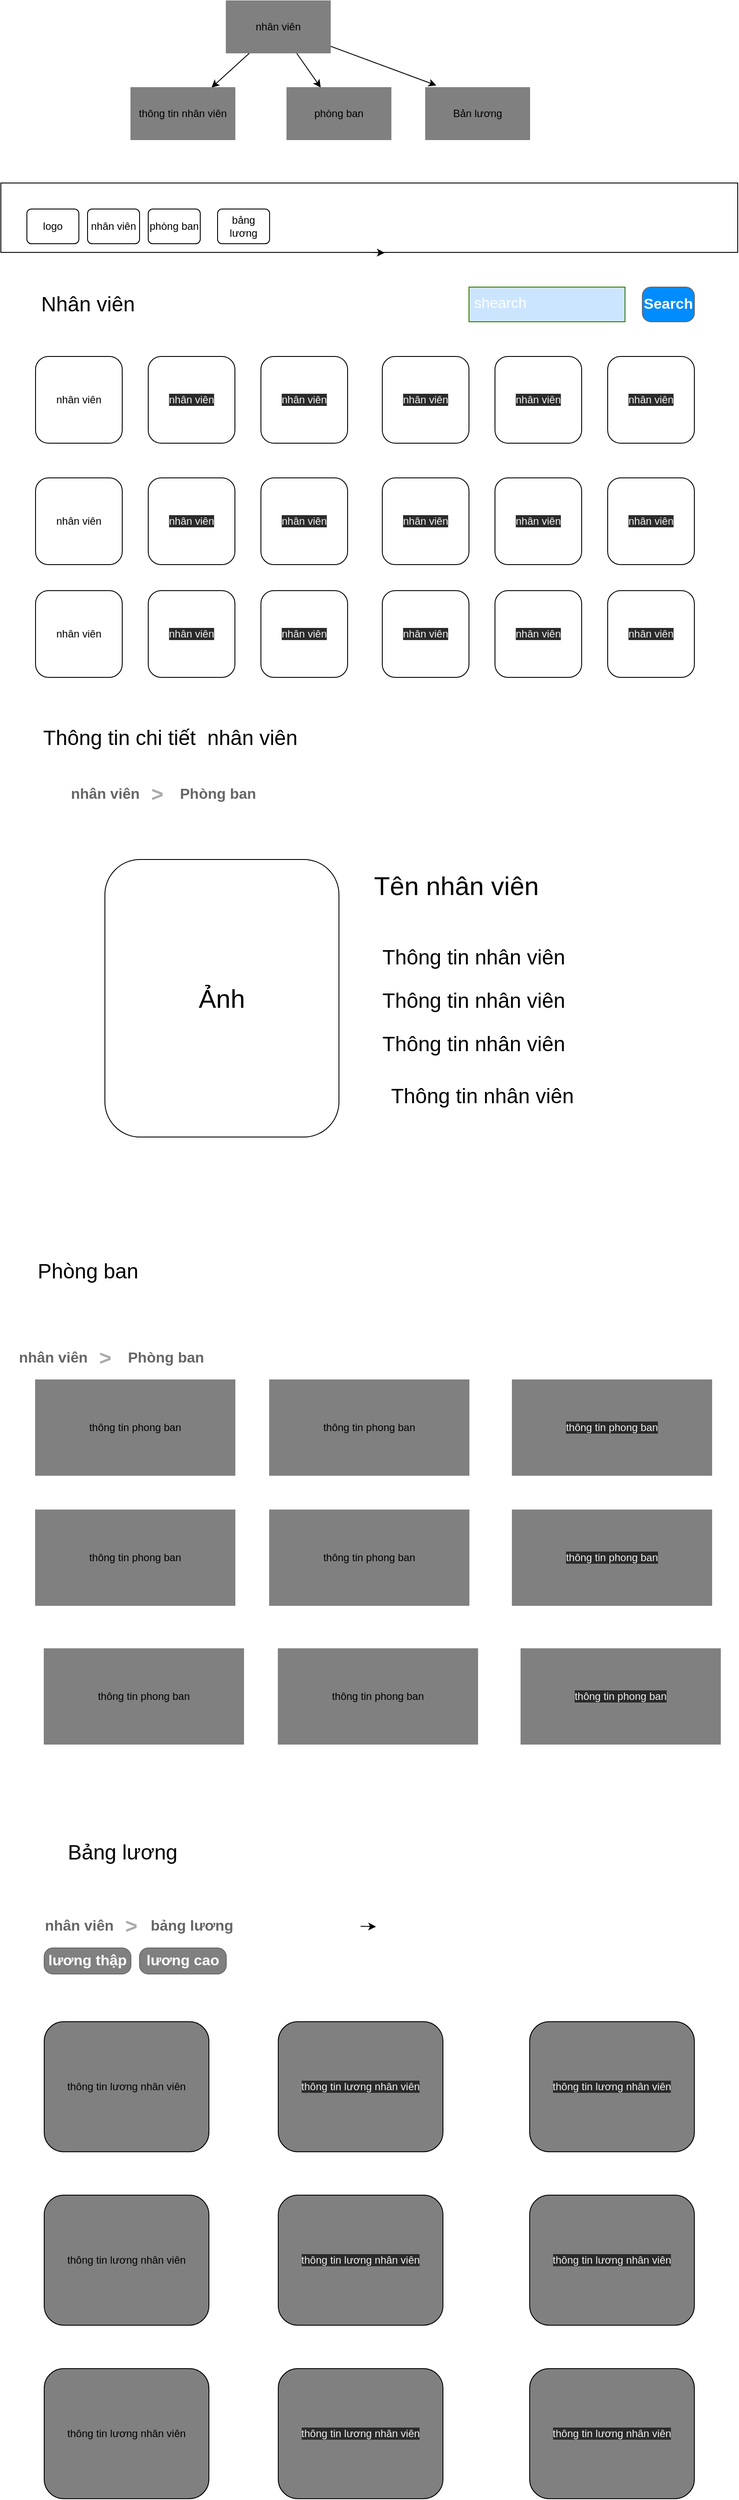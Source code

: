 <mxfile>
    <diagram id="vbnqMOYI60lEwri8iCkI" name="Page-1">
        <mxGraphModel dx="882" dy="658" grid="1" gridSize="10" guides="1" tooltips="1" connect="1" arrows="1" fold="1" page="1" pageScale="1" pageWidth="850" pageHeight="1100" math="0" shadow="0">
            <root>
                <mxCell id="0"/>
                <mxCell id="1" parent="0"/>
                <mxCell id="2" value="" style="rounded=0;whiteSpace=wrap;html=1;" parent="1" vertex="1">
                    <mxGeometry y="230" width="850" height="80" as="geometry"/>
                </mxCell>
                <mxCell id="3" value="logo" style="rounded=1;whiteSpace=wrap;html=1;arcSize=13;" parent="1" vertex="1">
                    <mxGeometry x="30" y="260" width="60" height="40" as="geometry"/>
                </mxCell>
                <mxCell id="4" style="edgeStyle=none;html=1;exitX=0.5;exitY=1;exitDx=0;exitDy=0;entryX=0.521;entryY=1.006;entryDx=0;entryDy=0;entryPerimeter=0;" parent="1" source="2" target="2" edge="1">
                    <mxGeometry relative="1" as="geometry"/>
                </mxCell>
                <mxCell id="-VsNYdlhMcaPdcIRG1Pk-7" value="nhân viên" style="rounded=1;whiteSpace=wrap;html=1;arcSize=13;" parent="1" vertex="1">
                    <mxGeometry x="100" y="260" width="60" height="40" as="geometry"/>
                </mxCell>
                <mxCell id="-VsNYdlhMcaPdcIRG1Pk-8" value="phòng ban" style="rounded=1;whiteSpace=wrap;html=1;arcSize=13;" parent="1" vertex="1">
                    <mxGeometry x="170" y="260" width="60" height="40" as="geometry"/>
                </mxCell>
                <mxCell id="-VsNYdlhMcaPdcIRG1Pk-175" value="nhân viên" style="rounded=1;whiteSpace=wrap;html=1;" parent="1" vertex="1">
                    <mxGeometry x="40" y="430" width="100" height="100" as="geometry"/>
                </mxCell>
                <mxCell id="-VsNYdlhMcaPdcIRG1Pk-176" value="&#10;&#10;&lt;span style=&quot;color: rgb(240, 240, 240); font-family: helvetica; font-size: 12px; font-style: normal; font-weight: 400; letter-spacing: normal; text-align: center; text-indent: 0px; text-transform: none; word-spacing: 0px; background-color: rgb(42, 42, 42); display: inline; float: none;&quot;&gt;nhân viên&lt;/span&gt;&#10;&#10;" style="rounded=1;whiteSpace=wrap;html=1;" parent="1" vertex="1">
                    <mxGeometry x="170" y="430" width="100" height="100" as="geometry"/>
                </mxCell>
                <mxCell id="-VsNYdlhMcaPdcIRG1Pk-177" value="&#10;&#10;&lt;span style=&quot;color: rgb(240, 240, 240); font-family: helvetica; font-size: 12px; font-style: normal; font-weight: 400; letter-spacing: normal; text-align: center; text-indent: 0px; text-transform: none; word-spacing: 0px; background-color: rgb(42, 42, 42); display: inline; float: none;&quot;&gt;nhân viên&lt;/span&gt;&#10;&#10;" style="rounded=1;whiteSpace=wrap;html=1;" parent="1" vertex="1">
                    <mxGeometry x="300" y="430" width="100" height="100" as="geometry"/>
                </mxCell>
                <mxCell id="-VsNYdlhMcaPdcIRG1Pk-178" value="&#10;&#10;&lt;span style=&quot;color: rgb(240, 240, 240); font-family: helvetica; font-size: 12px; font-style: normal; font-weight: 400; letter-spacing: normal; text-align: center; text-indent: 0px; text-transform: none; word-spacing: 0px; background-color: rgb(42, 42, 42); display: inline; float: none;&quot;&gt;nhân viên&lt;/span&gt;&#10;&#10;" style="rounded=1;whiteSpace=wrap;html=1;" parent="1" vertex="1">
                    <mxGeometry x="440" y="430" width="100" height="100" as="geometry"/>
                </mxCell>
                <mxCell id="-VsNYdlhMcaPdcIRG1Pk-179" value="&#10;&#10;&lt;span style=&quot;color: rgb(240, 240, 240); font-family: helvetica; font-size: 12px; font-style: normal; font-weight: 400; letter-spacing: normal; text-align: center; text-indent: 0px; text-transform: none; word-spacing: 0px; background-color: rgb(42, 42, 42); display: inline; float: none;&quot;&gt;nhân viên&lt;/span&gt;&#10;&#10;" style="rounded=1;whiteSpace=wrap;html=1;" parent="1" vertex="1">
                    <mxGeometry x="570" y="430" width="100" height="100" as="geometry"/>
                </mxCell>
                <mxCell id="-VsNYdlhMcaPdcIRG1Pk-180" value="&#10;&#10;&lt;span style=&quot;color: rgb(240, 240, 240); font-family: helvetica; font-size: 12px; font-style: normal; font-weight: 400; letter-spacing: normal; text-align: center; text-indent: 0px; text-transform: none; word-spacing: 0px; background-color: rgb(42, 42, 42); display: inline; float: none;&quot;&gt;nhân viên&lt;/span&gt;&#10;&#10;" style="rounded=1;whiteSpace=wrap;html=1;" parent="1" vertex="1">
                    <mxGeometry x="700" y="430" width="100" height="100" as="geometry"/>
                </mxCell>
                <mxCell id="-VsNYdlhMcaPdcIRG1Pk-194" value="nhân viên" style="rounded=1;whiteSpace=wrap;html=1;" parent="1" vertex="1">
                    <mxGeometry x="40" y="570" width="100" height="100" as="geometry"/>
                </mxCell>
                <mxCell id="-VsNYdlhMcaPdcIRG1Pk-195" value="&#10;&#10;&lt;span style=&quot;color: rgb(240, 240, 240); font-family: helvetica; font-size: 12px; font-style: normal; font-weight: 400; letter-spacing: normal; text-align: center; text-indent: 0px; text-transform: none; word-spacing: 0px; background-color: rgb(42, 42, 42); display: inline; float: none;&quot;&gt;nhân viên&lt;/span&gt;&#10;&#10;" style="rounded=1;whiteSpace=wrap;html=1;" parent="1" vertex="1">
                    <mxGeometry x="170" y="570" width="100" height="100" as="geometry"/>
                </mxCell>
                <mxCell id="-VsNYdlhMcaPdcIRG1Pk-196" value="&#10;&#10;&lt;span style=&quot;color: rgb(240, 240, 240); font-family: helvetica; font-size: 12px; font-style: normal; font-weight: 400; letter-spacing: normal; text-align: center; text-indent: 0px; text-transform: none; word-spacing: 0px; background-color: rgb(42, 42, 42); display: inline; float: none;&quot;&gt;nhân viên&lt;/span&gt;&#10;&#10;" style="rounded=1;whiteSpace=wrap;html=1;" parent="1" vertex="1">
                    <mxGeometry x="300" y="570" width="100" height="100" as="geometry"/>
                </mxCell>
                <mxCell id="-VsNYdlhMcaPdcIRG1Pk-197" value="&#10;&#10;&lt;span style=&quot;color: rgb(240, 240, 240); font-family: helvetica; font-size: 12px; font-style: normal; font-weight: 400; letter-spacing: normal; text-align: center; text-indent: 0px; text-transform: none; word-spacing: 0px; background-color: rgb(42, 42, 42); display: inline; float: none;&quot;&gt;nhân viên&lt;/span&gt;&#10;&#10;" style="rounded=1;whiteSpace=wrap;html=1;" parent="1" vertex="1">
                    <mxGeometry x="440" y="570" width="100" height="100" as="geometry"/>
                </mxCell>
                <mxCell id="-VsNYdlhMcaPdcIRG1Pk-198" value="&#10;&#10;&lt;span style=&quot;color: rgb(240, 240, 240); font-family: helvetica; font-size: 12px; font-style: normal; font-weight: 400; letter-spacing: normal; text-align: center; text-indent: 0px; text-transform: none; word-spacing: 0px; background-color: rgb(42, 42, 42); display: inline; float: none;&quot;&gt;nhân viên&lt;/span&gt;&#10;&#10;" style="rounded=1;whiteSpace=wrap;html=1;" parent="1" vertex="1">
                    <mxGeometry x="570" y="570" width="100" height="100" as="geometry"/>
                </mxCell>
                <mxCell id="-VsNYdlhMcaPdcIRG1Pk-199" value="&#10;&#10;&lt;span style=&quot;color: rgb(240, 240, 240); font-family: helvetica; font-size: 12px; font-style: normal; font-weight: 400; letter-spacing: normal; text-align: center; text-indent: 0px; text-transform: none; word-spacing: 0px; background-color: rgb(42, 42, 42); display: inline; float: none;&quot;&gt;nhân viên&lt;/span&gt;&#10;&#10;" style="rounded=1;whiteSpace=wrap;html=1;" parent="1" vertex="1">
                    <mxGeometry x="700" y="570" width="100" height="100" as="geometry"/>
                </mxCell>
                <mxCell id="-VsNYdlhMcaPdcIRG1Pk-200" value="nhân viên" style="rounded=1;whiteSpace=wrap;html=1;" parent="1" vertex="1">
                    <mxGeometry x="40" y="700" width="100" height="100" as="geometry"/>
                </mxCell>
                <mxCell id="-VsNYdlhMcaPdcIRG1Pk-201" value="&#10;&#10;&lt;span style=&quot;color: rgb(240, 240, 240); font-family: helvetica; font-size: 12px; font-style: normal; font-weight: 400; letter-spacing: normal; text-align: center; text-indent: 0px; text-transform: none; word-spacing: 0px; background-color: rgb(42, 42, 42); display: inline; float: none;&quot;&gt;nhân viên&lt;/span&gt;&#10;&#10;" style="rounded=1;whiteSpace=wrap;html=1;" parent="1" vertex="1">
                    <mxGeometry x="170" y="700" width="100" height="100" as="geometry"/>
                </mxCell>
                <mxCell id="-VsNYdlhMcaPdcIRG1Pk-202" value="&#10;&#10;&lt;span style=&quot;color: rgb(240, 240, 240); font-family: helvetica; font-size: 12px; font-style: normal; font-weight: 400; letter-spacing: normal; text-align: center; text-indent: 0px; text-transform: none; word-spacing: 0px; background-color: rgb(42, 42, 42); display: inline; float: none;&quot;&gt;nhân viên&lt;/span&gt;&#10;&#10;" style="rounded=1;whiteSpace=wrap;html=1;" parent="1" vertex="1">
                    <mxGeometry x="300" y="700" width="100" height="100" as="geometry"/>
                </mxCell>
                <mxCell id="-VsNYdlhMcaPdcIRG1Pk-203" value="&#10;&#10;&lt;span style=&quot;color: rgb(240, 240, 240); font-family: helvetica; font-size: 12px; font-style: normal; font-weight: 400; letter-spacing: normal; text-align: center; text-indent: 0px; text-transform: none; word-spacing: 0px; background-color: rgb(42, 42, 42); display: inline; float: none;&quot;&gt;nhân viên&lt;/span&gt;&#10;&#10;" style="rounded=1;whiteSpace=wrap;html=1;" parent="1" vertex="1">
                    <mxGeometry x="440" y="700" width="100" height="100" as="geometry"/>
                </mxCell>
                <mxCell id="-VsNYdlhMcaPdcIRG1Pk-204" value="&#10;&#10;&lt;span style=&quot;color: rgb(240, 240, 240); font-family: helvetica; font-size: 12px; font-style: normal; font-weight: 400; letter-spacing: normal; text-align: center; text-indent: 0px; text-transform: none; word-spacing: 0px; background-color: rgb(42, 42, 42); display: inline; float: none;&quot;&gt;nhân viên&lt;/span&gt;&#10;&#10;" style="rounded=1;whiteSpace=wrap;html=1;" parent="1" vertex="1">
                    <mxGeometry x="570" y="700" width="100" height="100" as="geometry"/>
                </mxCell>
                <mxCell id="-VsNYdlhMcaPdcIRG1Pk-205" value="&#10;&#10;&lt;span style=&quot;color: rgb(240, 240, 240); font-family: helvetica; font-size: 12px; font-style: normal; font-weight: 400; letter-spacing: normal; text-align: center; text-indent: 0px; text-transform: none; word-spacing: 0px; background-color: rgb(42, 42, 42); display: inline; float: none;&quot;&gt;nhân viên&lt;/span&gt;&#10;&#10;" style="rounded=1;whiteSpace=wrap;html=1;" parent="1" vertex="1">
                    <mxGeometry x="700" y="700" width="100" height="100" as="geometry"/>
                </mxCell>
                <mxCell id="-VsNYdlhMcaPdcIRG1Pk-207" value="shearch" style="strokeWidth=1;shadow=0;dashed=0;align=center;html=1;shape=mxgraph.mockup.text.textBox;align=left;fontSize=17;spacingLeft=4;spacingTop=-3;mainText=;fillColor=#CCE5FF;fontColor=#ffffff;strokeColor=#2D7600;" parent="1" vertex="1">
                    <mxGeometry x="540" y="350" width="180" height="40" as="geometry"/>
                </mxCell>
                <mxCell id="-VsNYdlhMcaPdcIRG1Pk-209" value="Search" style="strokeWidth=1;shadow=0;dashed=0;align=center;html=1;shape=mxgraph.mockup.buttons.button;strokeColor=#666666;fontColor=#ffffff;mainText=;buttonStyle=round;fontSize=17;fontStyle=1;fillColor=#008cff;whiteSpace=wrap;" parent="1" vertex="1">
                    <mxGeometry x="740" y="350" width="60" height="40" as="geometry"/>
                </mxCell>
                <mxCell id="DbwSBNBokYbsies3EpLh-5" style="edgeStyle=none;html=1;" parent="1" source="DbwSBNBokYbsies3EpLh-4" target="DbwSBNBokYbsies3EpLh-6" edge="1">
                    <mxGeometry relative="1" as="geometry">
                        <mxPoint x="230" y="140" as="targetPoint"/>
                    </mxGeometry>
                </mxCell>
                <mxCell id="DbwSBNBokYbsies3EpLh-8" style="edgeStyle=none;html=1;entryX=0.103;entryY=-0.042;entryDx=0;entryDy=0;entryPerimeter=0;" parent="1" source="DbwSBNBokYbsies3EpLh-4" target="DbwSBNBokYbsies3EpLh-7" edge="1">
                    <mxGeometry relative="1" as="geometry">
                        <mxPoint x="510" y="100" as="targetPoint"/>
                    </mxGeometry>
                </mxCell>
                <mxCell id="DbwSBNBokYbsies3EpLh-10" value="" style="edgeStyle=none;html=1;" parent="1" source="DbwSBNBokYbsies3EpLh-4" target="DbwSBNBokYbsies3EpLh-9" edge="1">
                    <mxGeometry relative="1" as="geometry"/>
                </mxCell>
                <mxCell id="DbwSBNBokYbsies3EpLh-4" value="nhân viên" style="rounded=0;whiteSpace=wrap;html=1;strokeColor=#808080;fillColor=#808080;" parent="1" vertex="1">
                    <mxGeometry x="260" y="20" width="120" height="60" as="geometry"/>
                </mxCell>
                <mxCell id="DbwSBNBokYbsies3EpLh-6" value="thông tin nhân viên" style="rounded=0;whiteSpace=wrap;html=1;strokeColor=#808080;fillColor=#808080;" parent="1" vertex="1">
                    <mxGeometry x="150" y="120" width="120" height="60" as="geometry"/>
                </mxCell>
                <mxCell id="DbwSBNBokYbsies3EpLh-7" value="Bản lương" style="rounded=0;whiteSpace=wrap;html=1;strokeColor=#808080;fillColor=#808080;" parent="1" vertex="1">
                    <mxGeometry x="490" y="120" width="120" height="60" as="geometry"/>
                </mxCell>
                <mxCell id="DbwSBNBokYbsies3EpLh-9" value="phòng ban" style="whiteSpace=wrap;html=1;fillColor=#808080;strokeColor=#808080;rounded=0;" parent="1" vertex="1">
                    <mxGeometry x="330" y="120" width="120" height="60" as="geometry"/>
                </mxCell>
                <mxCell id="DbwSBNBokYbsies3EpLh-12" value="bảng lương" style="rounded=1;whiteSpace=wrap;html=1;arcSize=13;" parent="1" vertex="1">
                    <mxGeometry x="250" y="260" width="60" height="40" as="geometry"/>
                </mxCell>
                <mxCell id="71U-ptn2K8jZ1A7qG6GG-4" style="edgeStyle=none;html=1;exitX=0.5;exitY=1;exitDx=0;exitDy=0;entryX=0.521;entryY=1.006;entryDx=0;entryDy=0;entryPerimeter=0;" parent="1" edge="1">
                    <mxGeometry relative="1" as="geometry">
                        <mxPoint x="415" y="2240" as="sourcePoint"/>
                        <mxPoint x="432.85" y="2240.48" as="targetPoint"/>
                    </mxGeometry>
                </mxCell>
                <mxCell id="71U-ptn2K8jZ1A7qG6GG-6" value="lương thập" style="strokeWidth=1;shadow=0;dashed=0;align=center;html=1;shape=mxgraph.mockup.buttons.button;strokeColor=#666666;fontColor=#ffffff;mainText=;buttonStyle=round;fontSize=17;fontStyle=1;fillColor=#808080;whiteSpace=wrap;" parent="1" vertex="1">
                    <mxGeometry x="50" y="2265" width="100" height="30" as="geometry"/>
                </mxCell>
                <mxCell id="71U-ptn2K8jZ1A7qG6GG-7" value="lương cao" style="strokeWidth=1;shadow=0;dashed=0;align=center;html=1;shape=mxgraph.mockup.buttons.button;strokeColor=#666666;fontColor=#ffffff;mainText=;buttonStyle=round;fontSize=17;fontStyle=1;fillColor=#808080;whiteSpace=wrap;" parent="1" vertex="1">
                    <mxGeometry x="160" y="2265" width="100" height="30" as="geometry"/>
                </mxCell>
                <mxCell id="71U-ptn2K8jZ1A7qG6GG-8" value="thông tin lương nhân viên" style="rounded=1;whiteSpace=wrap;html=1;fillColor=#808080;" parent="1" vertex="1">
                    <mxGeometry x="50" y="2350" width="190" height="150" as="geometry"/>
                </mxCell>
                <mxCell id="71U-ptn2K8jZ1A7qG6GG-9" value="&#10;&#10;&lt;span style=&quot;color: rgb(240, 240, 240); font-family: helvetica; font-size: 12px; font-style: normal; font-weight: 400; letter-spacing: normal; text-align: center; text-indent: 0px; text-transform: none; word-spacing: 0px; background-color: rgb(42, 42, 42); display: inline; float: none;&quot;&gt;thông tin lương nhân viên&lt;/span&gt;&#10;&#10;" style="rounded=1;whiteSpace=wrap;html=1;fillColor=#808080;" parent="1" vertex="1">
                    <mxGeometry x="320" y="2350" width="190" height="150" as="geometry"/>
                </mxCell>
                <mxCell id="71U-ptn2K8jZ1A7qG6GG-10" value="&#10;&#10;&lt;span style=&quot;color: rgb(240, 240, 240); font-family: helvetica; font-size: 12px; font-style: normal; font-weight: 400; letter-spacing: normal; text-align: center; text-indent: 0px; text-transform: none; word-spacing: 0px; background-color: rgb(42, 42, 42); display: inline; float: none;&quot;&gt;thông tin lương nhân viên&lt;/span&gt;&#10;&#10;" style="rounded=1;whiteSpace=wrap;html=1;fillColor=#808080;" parent="1" vertex="1">
                    <mxGeometry x="610" y="2350" width="190" height="150" as="geometry"/>
                </mxCell>
                <mxCell id="71U-ptn2K8jZ1A7qG6GG-11" value="thông tin lương nhân viên" style="rounded=1;whiteSpace=wrap;html=1;fillColor=#808080;" parent="1" vertex="1">
                    <mxGeometry x="50" y="2550" width="190" height="150" as="geometry"/>
                </mxCell>
                <mxCell id="71U-ptn2K8jZ1A7qG6GG-12" value="&#10;&#10;&lt;span style=&quot;color: rgb(240, 240, 240); font-family: helvetica; font-size: 12px; font-style: normal; font-weight: 400; letter-spacing: normal; text-align: center; text-indent: 0px; text-transform: none; word-spacing: 0px; background-color: rgb(42, 42, 42); display: inline; float: none;&quot;&gt;thông tin lương nhân viên&lt;/span&gt;&#10;&#10;" style="rounded=1;whiteSpace=wrap;html=1;fillColor=#808080;" parent="1" vertex="1">
                    <mxGeometry x="320" y="2550" width="190" height="150" as="geometry"/>
                </mxCell>
                <mxCell id="71U-ptn2K8jZ1A7qG6GG-13" value="&#10;&#10;&lt;span style=&quot;color: rgb(240, 240, 240); font-family: helvetica; font-size: 12px; font-style: normal; font-weight: 400; letter-spacing: normal; text-align: center; text-indent: 0px; text-transform: none; word-spacing: 0px; background-color: rgb(42, 42, 42); display: inline; float: none;&quot;&gt;thông tin lương nhân viên&lt;/span&gt;&#10;&#10;" style="rounded=1;whiteSpace=wrap;html=1;fillColor=#808080;" parent="1" vertex="1">
                    <mxGeometry x="610" y="2550" width="190" height="150" as="geometry"/>
                </mxCell>
                <mxCell id="71U-ptn2K8jZ1A7qG6GG-14" value="thông tin lương nhân viên" style="rounded=1;whiteSpace=wrap;html=1;fillColor=#808080;" parent="1" vertex="1">
                    <mxGeometry x="50" y="2750" width="190" height="150" as="geometry"/>
                </mxCell>
                <mxCell id="71U-ptn2K8jZ1A7qG6GG-15" value="&#10;&#10;&lt;span style=&quot;color: rgb(240, 240, 240); font-family: helvetica; font-size: 12px; font-style: normal; font-weight: 400; letter-spacing: normal; text-align: center; text-indent: 0px; text-transform: none; word-spacing: 0px; background-color: rgb(42, 42, 42); display: inline; float: none;&quot;&gt;thông tin lương nhân viên&lt;/span&gt;&#10;&#10;" style="rounded=1;whiteSpace=wrap;html=1;fillColor=#808080;" parent="1" vertex="1">
                    <mxGeometry x="320" y="2750" width="190" height="150" as="geometry"/>
                </mxCell>
                <mxCell id="71U-ptn2K8jZ1A7qG6GG-16" value="&#10;&#10;&lt;span style=&quot;color: rgb(240, 240, 240); font-family: helvetica; font-size: 12px; font-style: normal; font-weight: 400; letter-spacing: normal; text-align: center; text-indent: 0px; text-transform: none; word-spacing: 0px; background-color: rgb(42, 42, 42); display: inline; float: none;&quot;&gt;thông tin lương nhân viên&lt;/span&gt;&#10;&#10;" style="rounded=1;whiteSpace=wrap;html=1;fillColor=#808080;" parent="1" vertex="1">
                    <mxGeometry x="610" y="2750" width="190" height="150" as="geometry"/>
                </mxCell>
                <mxCell id="71U-ptn2K8jZ1A7qG6GG-17" value="nhân viên" style="strokeWidth=1;shadow=0;dashed=0;align=center;html=1;shape=mxgraph.mockup.navigation.anchor;fontSize=17;fontColor=#666666;fontStyle=1;fillColor=#808080;strokeColor=#808080;" parent="1" vertex="1">
                    <mxGeometry x="60" y="2225" width="60" height="30" as="geometry"/>
                </mxCell>
                <mxCell id="71U-ptn2K8jZ1A7qG6GG-18" value="&gt;" style="strokeWidth=1;shadow=0;dashed=0;align=center;html=1;shape=mxgraph.mockup.navigation.anchor;fontSize=24;fontColor=#aaaaaa;fontStyle=1;fillColor=#808080;" parent="1" vertex="1">
                    <mxGeometry x="140" y="2225" width="20" height="30" as="geometry"/>
                </mxCell>
                <mxCell id="71U-ptn2K8jZ1A7qG6GG-19" value="bảng lương" style="strokeWidth=1;shadow=0;dashed=0;align=center;html=1;shape=mxgraph.mockup.navigation.anchor;fontSize=17;fontColor=#666666;fontStyle=1;fillColor=#808080;" parent="1" vertex="1">
                    <mxGeometry x="190" y="2225" width="60" height="30" as="geometry"/>
                </mxCell>
                <mxCell id="jbDNJ34NQ7H3Y72EVxJM-4" value="nhân viên" style="strokeWidth=1;shadow=0;dashed=0;align=center;html=1;shape=mxgraph.mockup.navigation.anchor;fontSize=17;fontColor=#666666;fontStyle=1;fillColor=#808080;strokeColor=#808080;" vertex="1" parent="1">
                    <mxGeometry x="90" y="920" width="60" height="30" as="geometry"/>
                </mxCell>
                <mxCell id="jbDNJ34NQ7H3Y72EVxJM-5" value="&gt;" style="strokeWidth=1;shadow=0;dashed=0;align=center;html=1;shape=mxgraph.mockup.navigation.anchor;fontSize=24;fontColor=#aaaaaa;fontStyle=1;fillColor=#808080;" vertex="1" parent="1">
                    <mxGeometry x="170" y="920" width="20" height="30" as="geometry"/>
                </mxCell>
                <mxCell id="jbDNJ34NQ7H3Y72EVxJM-6" value="Phòng ban" style="strokeWidth=1;shadow=0;dashed=0;align=center;html=1;shape=mxgraph.mockup.navigation.anchor;fontSize=17;fontColor=#666666;fontStyle=1;fillColor=#808080;" vertex="1" parent="1">
                    <mxGeometry x="220" y="920" width="60" height="30" as="geometry"/>
                </mxCell>
                <mxCell id="jbDNJ34NQ7H3Y72EVxJM-7" value="&lt;font style=&quot;font-size: 30px&quot;&gt;Ảnh&lt;/font&gt;" style="rounded=1;whiteSpace=wrap;html=1;" vertex="1" parent="1">
                    <mxGeometry x="120" y="1010" width="270" height="320" as="geometry"/>
                </mxCell>
                <mxCell id="jbDNJ34NQ7H3Y72EVxJM-8" value="Tên nhân viên" style="text;html=1;align=center;verticalAlign=middle;resizable=0;points=[];autosize=1;strokeColor=none;fillColor=none;fontSize=30;" vertex="1" parent="1">
                    <mxGeometry x="420" y="1020" width="210" height="40" as="geometry"/>
                </mxCell>
                <mxCell id="jbDNJ34NQ7H3Y72EVxJM-9" value="&lt;span style=&quot;font-size: 24px&quot;&gt;Thông tin nhân viên&lt;/span&gt;" style="text;html=1;align=center;verticalAlign=middle;resizable=0;points=[];autosize=1;strokeColor=none;fillColor=none;fontSize=30;" vertex="1" parent="1">
                    <mxGeometry x="430" y="1100" width="230" height="40" as="geometry"/>
                </mxCell>
                <mxCell id="jbDNJ34NQ7H3Y72EVxJM-10" value="&lt;span style=&quot;font-size: 24px&quot;&gt;Thông tin nhân viên&lt;/span&gt;" style="text;html=1;align=center;verticalAlign=middle;resizable=0;points=[];autosize=1;strokeColor=none;fillColor=none;fontSize=30;" vertex="1" parent="1">
                    <mxGeometry x="430" y="1150" width="230" height="40" as="geometry"/>
                </mxCell>
                <mxCell id="jbDNJ34NQ7H3Y72EVxJM-11" value="&lt;span style=&quot;font-size: 24px&quot;&gt;Thông tin nhân viên&lt;/span&gt;" style="text;html=1;align=center;verticalAlign=middle;resizable=0;points=[];autosize=1;strokeColor=none;fillColor=none;fontSize=30;" vertex="1" parent="1">
                    <mxGeometry x="430" y="1200" width="230" height="40" as="geometry"/>
                </mxCell>
                <mxCell id="jbDNJ34NQ7H3Y72EVxJM-12" value="&lt;span style=&quot;font-size: 24px&quot;&gt;Thông tin nhân viên&lt;/span&gt;" style="text;html=1;align=center;verticalAlign=middle;resizable=0;points=[];autosize=1;strokeColor=none;fillColor=none;fontSize=30;" vertex="1" parent="1">
                    <mxGeometry x="440" y="1260" width="230" height="40" as="geometry"/>
                </mxCell>
                <mxCell id="jbDNJ34NQ7H3Y72EVxJM-13" value="Thông tin chi tiết&amp;nbsp; nhân viên" style="text;html=1;align=center;verticalAlign=middle;resizable=0;points=[];autosize=1;strokeColor=none;fillColor=none;fontSize=24;" vertex="1" parent="1">
                    <mxGeometry x="40" y="855" width="310" height="30" as="geometry"/>
                </mxCell>
                <mxCell id="jbDNJ34NQ7H3Y72EVxJM-14" value="Nhân viên" style="text;html=1;align=center;verticalAlign=middle;resizable=0;points=[];autosize=1;strokeColor=none;fillColor=none;fontSize=24;" vertex="1" parent="1">
                    <mxGeometry x="40" y="355" width="120" height="30" as="geometry"/>
                </mxCell>
                <mxCell id="jbDNJ34NQ7H3Y72EVxJM-15" value="Bảng lương" style="text;html=1;align=center;verticalAlign=middle;resizable=0;points=[];autosize=1;strokeColor=none;fillColor=none;fontSize=24;" vertex="1" parent="1">
                    <mxGeometry x="70" y="2140" width="140" height="30" as="geometry"/>
                </mxCell>
                <mxCell id="623csOCJSgsNjHha6zpv-4" value="thông tin phong ban" style="rounded=0;whiteSpace=wrap;html=1;strokeColor=#808080;fillColor=#808080;" vertex="1" parent="1">
                    <mxGeometry x="40" y="1610" width="230" height="110" as="geometry"/>
                </mxCell>
                <mxCell id="623csOCJSgsNjHha6zpv-5" value="thông tin phong ban" style="rounded=0;whiteSpace=wrap;html=1;strokeColor=#808080;fillColor=#808080;" vertex="1" parent="1">
                    <mxGeometry x="310" y="1610" width="230" height="110" as="geometry"/>
                </mxCell>
                <mxCell id="623csOCJSgsNjHha6zpv-6" value="&#10;&#10;&lt;span style=&quot;color: rgb(240, 240, 240); font-family: helvetica; font-size: 12px; font-style: normal; font-weight: 400; letter-spacing: normal; text-align: center; text-indent: 0px; text-transform: none; word-spacing: 0px; background-color: rgb(42, 42, 42); display: inline; float: none;&quot;&gt;thông tin phong ban&lt;/span&gt;&#10;&#10;" style="rounded=0;whiteSpace=wrap;html=1;strokeColor=#808080;fillColor=#808080;" vertex="1" parent="1">
                    <mxGeometry x="590" y="1610" width="230" height="110" as="geometry"/>
                </mxCell>
                <mxCell id="623csOCJSgsNjHha6zpv-7" value="thông tin phong ban" style="rounded=0;whiteSpace=wrap;html=1;strokeColor=#808080;fillColor=#808080;" vertex="1" parent="1">
                    <mxGeometry x="40" y="1760" width="230" height="110" as="geometry"/>
                </mxCell>
                <mxCell id="623csOCJSgsNjHha6zpv-8" value="thông tin phong ban" style="rounded=0;whiteSpace=wrap;html=1;strokeColor=#808080;fillColor=#808080;" vertex="1" parent="1">
                    <mxGeometry x="310" y="1760" width="230" height="110" as="geometry"/>
                </mxCell>
                <mxCell id="623csOCJSgsNjHha6zpv-9" value="&#10;&#10;&lt;span style=&quot;color: rgb(240, 240, 240); font-family: helvetica; font-size: 12px; font-style: normal; font-weight: 400; letter-spacing: normal; text-align: center; text-indent: 0px; text-transform: none; word-spacing: 0px; background-color: rgb(42, 42, 42); display: inline; float: none;&quot;&gt;thông tin phong ban&lt;/span&gt;&#10;&#10;" style="rounded=0;whiteSpace=wrap;html=1;strokeColor=#808080;fillColor=#808080;" vertex="1" parent="1">
                    <mxGeometry x="590" y="1760" width="230" height="110" as="geometry"/>
                </mxCell>
                <mxCell id="623csOCJSgsNjHha6zpv-10" value="thông tin phong ban" style="rounded=0;whiteSpace=wrap;html=1;strokeColor=#808080;fillColor=#808080;" vertex="1" parent="1">
                    <mxGeometry x="50" y="1920" width="230" height="110" as="geometry"/>
                </mxCell>
                <mxCell id="623csOCJSgsNjHha6zpv-11" value="thông tin phong ban" style="rounded=0;whiteSpace=wrap;html=1;strokeColor=#808080;fillColor=#808080;" vertex="1" parent="1">
                    <mxGeometry x="320" y="1920" width="230" height="110" as="geometry"/>
                </mxCell>
                <mxCell id="623csOCJSgsNjHha6zpv-12" value="&#10;&#10;&lt;span style=&quot;color: rgb(240, 240, 240); font-family: helvetica; font-size: 12px; font-style: normal; font-weight: 400; letter-spacing: normal; text-align: center; text-indent: 0px; text-transform: none; word-spacing: 0px; background-color: rgb(42, 42, 42); display: inline; float: none;&quot;&gt;thông tin phong ban&lt;/span&gt;&#10;&#10;" style="rounded=0;whiteSpace=wrap;html=1;strokeColor=#808080;fillColor=#808080;" vertex="1" parent="1">
                    <mxGeometry x="600" y="1920" width="230" height="110" as="geometry"/>
                </mxCell>
                <mxCell id="623csOCJSgsNjHha6zpv-13" value="nhân viên" style="strokeWidth=1;shadow=0;dashed=0;align=center;html=1;shape=mxgraph.mockup.navigation.anchor;fontSize=17;fontColor=#666666;fontStyle=1;fillColor=#808080;strokeColor=#808080;" vertex="1" parent="1">
                    <mxGeometry x="30" y="1570" width="60" height="30" as="geometry"/>
                </mxCell>
                <mxCell id="623csOCJSgsNjHha6zpv-14" value="&gt;" style="strokeWidth=1;shadow=0;dashed=0;align=center;html=1;shape=mxgraph.mockup.navigation.anchor;fontSize=24;fontColor=#aaaaaa;fontStyle=1;fillColor=#808080;" vertex="1" parent="1">
                    <mxGeometry x="110" y="1570" width="20" height="30" as="geometry"/>
                </mxCell>
                <mxCell id="623csOCJSgsNjHha6zpv-15" value="Phòng ban" style="strokeWidth=1;shadow=0;dashed=0;align=center;html=1;shape=mxgraph.mockup.navigation.anchor;fontSize=17;fontColor=#666666;fontStyle=1;fillColor=#808080;" vertex="1" parent="1">
                    <mxGeometry x="160" y="1570" width="60" height="30" as="geometry"/>
                </mxCell>
                <mxCell id="623csOCJSgsNjHha6zpv-16" value="Phòng ban" style="text;html=1;align=center;verticalAlign=middle;resizable=0;points=[];autosize=1;strokeColor=none;fillColor=none;fontSize=24;" vertex="1" parent="1">
                    <mxGeometry x="35" y="1470" width="130" height="30" as="geometry"/>
                </mxCell>
            </root>
        </mxGraphModel>
    </diagram>
    <diagram id="_WYjGVvNQqH49xpIrgqa" name="Page-2">
        <mxGraphModel dx="1058" dy="790" grid="1" gridSize="10" guides="1" tooltips="1" connect="1" arrows="1" fold="1" page="1" pageScale="1" pageWidth="850" pageHeight="1100" math="0" shadow="0">
            <root>
                <mxCell id="4grAbvp5OjwakFtKMMoG-0"/>
                <mxCell id="4grAbvp5OjwakFtKMMoG-1" parent="4grAbvp5OjwakFtKMMoG-0"/>
                <mxCell id="u_X17epP0I7zybCNX5bY-2" style="edgeStyle=none;html=1;exitX=0.5;exitY=1;exitDx=0;exitDy=0;entryX=0.521;entryY=1.006;entryDx=0;entryDy=0;entryPerimeter=0;" parent="4grAbvp5OjwakFtKMMoG-1" edge="1">
                    <mxGeometry relative="1" as="geometry">
                        <mxPoint x="425" y="80" as="sourcePoint"/>
                        <mxPoint x="442.85" y="80.48" as="targetPoint"/>
                    </mxGeometry>
                </mxCell>
                <mxCell id="u_X17epP0I7zybCNX5bY-4" value="phòng ban" style="rounded=1;whiteSpace=wrap;html=1;arcSize=13;" parent="4grAbvp5OjwakFtKMMoG-1" vertex="1">
                    <mxGeometry x="90" y="30" width="60" height="40" as="geometry"/>
                </mxCell>
                <mxCell id="u_X17epP0I7zybCNX5bY-27" value="lương thập" style="strokeWidth=1;shadow=0;dashed=0;align=center;html=1;shape=mxgraph.mockup.buttons.button;strokeColor=#666666;fontColor=#ffffff;mainText=;buttonStyle=round;fontSize=17;fontStyle=1;fillColor=#808080;whiteSpace=wrap;" parent="4grAbvp5OjwakFtKMMoG-1" vertex="1">
                    <mxGeometry x="20" y="120" width="100" height="30" as="geometry"/>
                </mxCell>
                <mxCell id="u_X17epP0I7zybCNX5bY-55" value="lương cao" style="strokeWidth=1;shadow=0;dashed=0;align=center;html=1;shape=mxgraph.mockup.buttons.button;strokeColor=#666666;fontColor=#ffffff;mainText=;buttonStyle=round;fontSize=17;fontStyle=1;fillColor=#808080;whiteSpace=wrap;" parent="4grAbvp5OjwakFtKMMoG-1" vertex="1">
                    <mxGeometry x="130" y="120" width="100" height="30" as="geometry"/>
                </mxCell>
                <mxCell id="u_X17epP0I7zybCNX5bY-56" value="thông tin lương nhân viên" style="rounded=1;whiteSpace=wrap;html=1;fillColor=#808080;" parent="4grAbvp5OjwakFtKMMoG-1" vertex="1">
                    <mxGeometry x="60" y="190" width="190" height="150" as="geometry"/>
                </mxCell>
                <mxCell id="u_X17epP0I7zybCNX5bY-57" value="&#10;&#10;&lt;span style=&quot;color: rgb(240, 240, 240); font-family: helvetica; font-size: 12px; font-style: normal; font-weight: 400; letter-spacing: normal; text-align: center; text-indent: 0px; text-transform: none; word-spacing: 0px; background-color: rgb(42, 42, 42); display: inline; float: none;&quot;&gt;thông tin lương nhân viên&lt;/span&gt;&#10;&#10;" style="rounded=1;whiteSpace=wrap;html=1;fillColor=#808080;" parent="4grAbvp5OjwakFtKMMoG-1" vertex="1">
                    <mxGeometry x="330" y="190" width="190" height="150" as="geometry"/>
                </mxCell>
                <mxCell id="u_X17epP0I7zybCNX5bY-58" value="&#10;&#10;&lt;span style=&quot;color: rgb(240, 240, 240); font-family: helvetica; font-size: 12px; font-style: normal; font-weight: 400; letter-spacing: normal; text-align: center; text-indent: 0px; text-transform: none; word-spacing: 0px; background-color: rgb(42, 42, 42); display: inline; float: none;&quot;&gt;thông tin lương nhân viên&lt;/span&gt;&#10;&#10;" style="rounded=1;whiteSpace=wrap;html=1;fillColor=#808080;" parent="4grAbvp5OjwakFtKMMoG-1" vertex="1">
                    <mxGeometry x="620" y="190" width="190" height="150" as="geometry"/>
                </mxCell>
                <mxCell id="u_X17epP0I7zybCNX5bY-59" value="thông tin lương nhân viên" style="rounded=1;whiteSpace=wrap;html=1;fillColor=#808080;" parent="4grAbvp5OjwakFtKMMoG-1" vertex="1">
                    <mxGeometry x="60" y="390" width="190" height="150" as="geometry"/>
                </mxCell>
                <mxCell id="u_X17epP0I7zybCNX5bY-60" value="&#10;&#10;&lt;span style=&quot;color: rgb(240, 240, 240); font-family: helvetica; font-size: 12px; font-style: normal; font-weight: 400; letter-spacing: normal; text-align: center; text-indent: 0px; text-transform: none; word-spacing: 0px; background-color: rgb(42, 42, 42); display: inline; float: none;&quot;&gt;thông tin lương nhân viên&lt;/span&gt;&#10;&#10;" style="rounded=1;whiteSpace=wrap;html=1;fillColor=#808080;" parent="4grAbvp5OjwakFtKMMoG-1" vertex="1">
                    <mxGeometry x="330" y="390" width="190" height="150" as="geometry"/>
                </mxCell>
                <mxCell id="u_X17epP0I7zybCNX5bY-61" value="&#10;&#10;&lt;span style=&quot;color: rgb(240, 240, 240); font-family: helvetica; font-size: 12px; font-style: normal; font-weight: 400; letter-spacing: normal; text-align: center; text-indent: 0px; text-transform: none; word-spacing: 0px; background-color: rgb(42, 42, 42); display: inline; float: none;&quot;&gt;thông tin lương nhân viên&lt;/span&gt;&#10;&#10;" style="rounded=1;whiteSpace=wrap;html=1;fillColor=#808080;" parent="4grAbvp5OjwakFtKMMoG-1" vertex="1">
                    <mxGeometry x="620" y="390" width="190" height="150" as="geometry"/>
                </mxCell>
                <mxCell id="u_X17epP0I7zybCNX5bY-62" value="thông tin lương nhân viên" style="rounded=1;whiteSpace=wrap;html=1;fillColor=#808080;" parent="4grAbvp5OjwakFtKMMoG-1" vertex="1">
                    <mxGeometry x="60" y="590" width="190" height="150" as="geometry"/>
                </mxCell>
                <mxCell id="u_X17epP0I7zybCNX5bY-63" value="&#10;&#10;&lt;span style=&quot;color: rgb(240, 240, 240); font-family: helvetica; font-size: 12px; font-style: normal; font-weight: 400; letter-spacing: normal; text-align: center; text-indent: 0px; text-transform: none; word-spacing: 0px; background-color: rgb(42, 42, 42); display: inline; float: none;&quot;&gt;thông tin lương nhân viên&lt;/span&gt;&#10;&#10;" style="rounded=1;whiteSpace=wrap;html=1;fillColor=#808080;" parent="4grAbvp5OjwakFtKMMoG-1" vertex="1">
                    <mxGeometry x="330" y="590" width="190" height="150" as="geometry"/>
                </mxCell>
                <mxCell id="u_X17epP0I7zybCNX5bY-64" value="&#10;&#10;&lt;span style=&quot;color: rgb(240, 240, 240); font-family: helvetica; font-size: 12px; font-style: normal; font-weight: 400; letter-spacing: normal; text-align: center; text-indent: 0px; text-transform: none; word-spacing: 0px; background-color: rgb(42, 42, 42); display: inline; float: none;&quot;&gt;thông tin lương nhân viên&lt;/span&gt;&#10;&#10;" style="rounded=1;whiteSpace=wrap;html=1;fillColor=#808080;" parent="4grAbvp5OjwakFtKMMoG-1" vertex="1">
                    <mxGeometry x="620" y="590" width="190" height="150" as="geometry"/>
                </mxCell>
                <mxCell id="u_X17epP0I7zybCNX5bY-76" value="nhân viên" style="strokeWidth=1;shadow=0;dashed=0;align=center;html=1;shape=mxgraph.mockup.navigation.anchor;fontSize=17;fontColor=#666666;fontStyle=1;fillColor=#808080;strokeColor=#808080;" parent="4grAbvp5OjwakFtKMMoG-1" vertex="1">
                    <mxGeometry x="30" y="80" width="60" height="30" as="geometry"/>
                </mxCell>
                <mxCell id="u_X17epP0I7zybCNX5bY-77" value="&gt;" style="strokeWidth=1;shadow=0;dashed=0;align=center;html=1;shape=mxgraph.mockup.navigation.anchor;fontSize=24;fontColor=#aaaaaa;fontStyle=1;fillColor=#808080;" parent="4grAbvp5OjwakFtKMMoG-1" vertex="1">
                    <mxGeometry x="110" y="80" width="20" height="30" as="geometry"/>
                </mxCell>
                <mxCell id="u_X17epP0I7zybCNX5bY-78" value="bảng lương" style="strokeWidth=1;shadow=0;dashed=0;align=center;html=1;shape=mxgraph.mockup.navigation.anchor;fontSize=17;fontColor=#666666;fontStyle=1;fillColor=#808080;" parent="4grAbvp5OjwakFtKMMoG-1" vertex="1">
                    <mxGeometry x="160" y="80" width="60" height="30" as="geometry"/>
                </mxCell>
            </root>
        </mxGraphModel>
    </diagram>
    <diagram id="IpnmtGhJWgZIm9yW39op" name="Page-3">
        <mxGraphModel dx="1058" dy="790" grid="1" gridSize="10" guides="1" tooltips="1" connect="1" arrows="1" fold="1" page="1" pageScale="1" pageWidth="850" pageHeight="1100" math="0" shadow="0">
            <root>
                <mxCell id="3YpddQgXgTZpUPWSKBNe-0"/>
                <mxCell id="3YpddQgXgTZpUPWSKBNe-1" parent="3YpddQgXgTZpUPWSKBNe-0"/>
                <mxCell id="1XSucrdAMoL3fVGIxKk5-0" value="Phòng ban" style="rounded=1;whiteSpace=wrap;html=1;strokeColor=#808080;fillColor=#808080;" parent="3YpddQgXgTZpUPWSKBNe-1" vertex="1">
                    <mxGeometry x="50" y="20" width="90" height="40" as="geometry"/>
                </mxCell>
                <mxCell id="1XSucrdAMoL3fVGIxKk5-1" value="thông tin phong ban" style="rounded=0;whiteSpace=wrap;html=1;strokeColor=#808080;fillColor=#808080;" parent="3YpddQgXgTZpUPWSKBNe-1" vertex="1">
                    <mxGeometry x="40" y="110" width="230" height="110" as="geometry"/>
                </mxCell>
                <mxCell id="1XSucrdAMoL3fVGIxKk5-2" value="thông tin phong ban" style="rounded=0;whiteSpace=wrap;html=1;strokeColor=#808080;fillColor=#808080;" parent="3YpddQgXgTZpUPWSKBNe-1" vertex="1">
                    <mxGeometry x="310" y="110" width="230" height="110" as="geometry"/>
                </mxCell>
                <mxCell id="1XSucrdAMoL3fVGIxKk5-3" value="&#10;&#10;&lt;span style=&quot;color: rgb(240, 240, 240); font-family: helvetica; font-size: 12px; font-style: normal; font-weight: 400; letter-spacing: normal; text-align: center; text-indent: 0px; text-transform: none; word-spacing: 0px; background-color: rgb(42, 42, 42); display: inline; float: none;&quot;&gt;thông tin phong ban&lt;/span&gt;&#10;&#10;" style="rounded=0;whiteSpace=wrap;html=1;strokeColor=#808080;fillColor=#808080;" parent="3YpddQgXgTZpUPWSKBNe-1" vertex="1">
                    <mxGeometry x="590" y="110" width="230" height="110" as="geometry"/>
                </mxCell>
                <mxCell id="1XSucrdAMoL3fVGIxKk5-4" value="thông tin phong ban" style="rounded=0;whiteSpace=wrap;html=1;strokeColor=#808080;fillColor=#808080;" parent="3YpddQgXgTZpUPWSKBNe-1" vertex="1">
                    <mxGeometry x="40" y="260" width="230" height="110" as="geometry"/>
                </mxCell>
                <mxCell id="1XSucrdAMoL3fVGIxKk5-5" value="thông tin phong ban" style="rounded=0;whiteSpace=wrap;html=1;strokeColor=#808080;fillColor=#808080;" parent="3YpddQgXgTZpUPWSKBNe-1" vertex="1">
                    <mxGeometry x="310" y="260" width="230" height="110" as="geometry"/>
                </mxCell>
                <mxCell id="1XSucrdAMoL3fVGIxKk5-6" value="&#10;&#10;&lt;span style=&quot;color: rgb(240, 240, 240); font-family: helvetica; font-size: 12px; font-style: normal; font-weight: 400; letter-spacing: normal; text-align: center; text-indent: 0px; text-transform: none; word-spacing: 0px; background-color: rgb(42, 42, 42); display: inline; float: none;&quot;&gt;thông tin phong ban&lt;/span&gt;&#10;&#10;" style="rounded=0;whiteSpace=wrap;html=1;strokeColor=#808080;fillColor=#808080;" parent="3YpddQgXgTZpUPWSKBNe-1" vertex="1">
                    <mxGeometry x="590" y="260" width="230" height="110" as="geometry"/>
                </mxCell>
                <mxCell id="1XSucrdAMoL3fVGIxKk5-7" value="thông tin phong ban" style="rounded=0;whiteSpace=wrap;html=1;strokeColor=#808080;fillColor=#808080;" parent="3YpddQgXgTZpUPWSKBNe-1" vertex="1">
                    <mxGeometry x="50" y="420" width="230" height="110" as="geometry"/>
                </mxCell>
                <mxCell id="1XSucrdAMoL3fVGIxKk5-8" value="thông tin phong ban" style="rounded=0;whiteSpace=wrap;html=1;strokeColor=#808080;fillColor=#808080;" parent="3YpddQgXgTZpUPWSKBNe-1" vertex="1">
                    <mxGeometry x="320" y="420" width="230" height="110" as="geometry"/>
                </mxCell>
                <mxCell id="1XSucrdAMoL3fVGIxKk5-9" value="&#10;&#10;&lt;span style=&quot;color: rgb(240, 240, 240); font-family: helvetica; font-size: 12px; font-style: normal; font-weight: 400; letter-spacing: normal; text-align: center; text-indent: 0px; text-transform: none; word-spacing: 0px; background-color: rgb(42, 42, 42); display: inline; float: none;&quot;&gt;thông tin phong ban&lt;/span&gt;&#10;&#10;" style="rounded=0;whiteSpace=wrap;html=1;strokeColor=#808080;fillColor=#808080;" parent="3YpddQgXgTZpUPWSKBNe-1" vertex="1">
                    <mxGeometry x="600" y="420" width="230" height="110" as="geometry"/>
                </mxCell>
                <mxCell id="TDkgcV3qlUexG68ZcgV8-0" value="nhân viên" style="strokeWidth=1;shadow=0;dashed=0;align=center;html=1;shape=mxgraph.mockup.navigation.anchor;fontSize=17;fontColor=#666666;fontStyle=1;fillColor=#808080;strokeColor=#808080;" vertex="1" parent="3YpddQgXgTZpUPWSKBNe-1">
                    <mxGeometry x="30" y="70" width="60" height="30" as="geometry"/>
                </mxCell>
                <mxCell id="TDkgcV3qlUexG68ZcgV8-1" value="&gt;" style="strokeWidth=1;shadow=0;dashed=0;align=center;html=1;shape=mxgraph.mockup.navigation.anchor;fontSize=24;fontColor=#aaaaaa;fontStyle=1;fillColor=#808080;" vertex="1" parent="3YpddQgXgTZpUPWSKBNe-1">
                    <mxGeometry x="110" y="70" width="20" height="30" as="geometry"/>
                </mxCell>
                <mxCell id="TDkgcV3qlUexG68ZcgV8-2" value="Phòng ban" style="strokeWidth=1;shadow=0;dashed=0;align=center;html=1;shape=mxgraph.mockup.navigation.anchor;fontSize=17;fontColor=#666666;fontStyle=1;fillColor=#808080;" vertex="1" parent="3YpddQgXgTZpUPWSKBNe-1">
                    <mxGeometry x="160" y="70" width="60" height="30" as="geometry"/>
                </mxCell>
            </root>
        </mxGraphModel>
    </diagram>
    <diagram id="YdwQgpxT5DubE7fMrDem" name="Page-4">
        <mxGraphModel dx="1058" dy="790" grid="1" gridSize="10" guides="1" tooltips="1" connect="1" arrows="1" fold="1" page="1" pageScale="1" pageWidth="850" pageHeight="1100" math="0" shadow="0">
            <root>
                <mxCell id="nrV_Iat5xrmFMHRbwM8E-0"/>
                <mxCell id="nrV_Iat5xrmFMHRbwM8E-1" parent="nrV_Iat5xrmFMHRbwM8E-0"/>
                <mxCell id="h2LWugvsaYC8J8SJuIyH-0" value="nhân viên" style="strokeWidth=1;shadow=0;dashed=0;align=center;html=1;shape=mxgraph.mockup.navigation.anchor;fontSize=17;fontColor=#666666;fontStyle=1;fillColor=#808080;strokeColor=#808080;" vertex="1" parent="nrV_Iat5xrmFMHRbwM8E-1">
                    <mxGeometry x="50" y="60" width="60" height="30" as="geometry"/>
                </mxCell>
                <mxCell id="h2LWugvsaYC8J8SJuIyH-1" value="&gt;" style="strokeWidth=1;shadow=0;dashed=0;align=center;html=1;shape=mxgraph.mockup.navigation.anchor;fontSize=24;fontColor=#aaaaaa;fontStyle=1;fillColor=#808080;" vertex="1" parent="nrV_Iat5xrmFMHRbwM8E-1">
                    <mxGeometry x="130" y="60" width="20" height="30" as="geometry"/>
                </mxCell>
                <mxCell id="h2LWugvsaYC8J8SJuIyH-2" value="Phòng ban" style="strokeWidth=1;shadow=0;dashed=0;align=center;html=1;shape=mxgraph.mockup.navigation.anchor;fontSize=17;fontColor=#666666;fontStyle=1;fillColor=#808080;" vertex="1" parent="nrV_Iat5xrmFMHRbwM8E-1">
                    <mxGeometry x="180" y="60" width="60" height="30" as="geometry"/>
                </mxCell>
                <mxCell id="h2LWugvsaYC8J8SJuIyH-3" value="&lt;font style=&quot;font-size: 30px&quot;&gt;Ảnh&lt;/font&gt;" style="rounded=1;whiteSpace=wrap;html=1;" vertex="1" parent="nrV_Iat5xrmFMHRbwM8E-1">
                    <mxGeometry x="80" y="150" width="270" height="320" as="geometry"/>
                </mxCell>
                <mxCell id="h2LWugvsaYC8J8SJuIyH-5" value="Tên nhân viên" style="text;html=1;align=center;verticalAlign=middle;resizable=0;points=[];autosize=1;strokeColor=none;fillColor=none;fontSize=30;" vertex="1" parent="nrV_Iat5xrmFMHRbwM8E-1">
                    <mxGeometry x="380" y="160" width="210" height="40" as="geometry"/>
                </mxCell>
                <mxCell id="h2LWugvsaYC8J8SJuIyH-6" value="&lt;span style=&quot;font-size: 24px&quot;&gt;Thông tin nhân viên&lt;/span&gt;" style="text;html=1;align=center;verticalAlign=middle;resizable=0;points=[];autosize=1;strokeColor=none;fillColor=none;fontSize=30;" vertex="1" parent="nrV_Iat5xrmFMHRbwM8E-1">
                    <mxGeometry x="390" y="240" width="230" height="40" as="geometry"/>
                </mxCell>
                <mxCell id="h2LWugvsaYC8J8SJuIyH-7" value="&lt;span style=&quot;font-size: 24px&quot;&gt;Thông tin nhân viên&lt;/span&gt;" style="text;html=1;align=center;verticalAlign=middle;resizable=0;points=[];autosize=1;strokeColor=none;fillColor=none;fontSize=30;" vertex="1" parent="nrV_Iat5xrmFMHRbwM8E-1">
                    <mxGeometry x="390" y="290" width="230" height="40" as="geometry"/>
                </mxCell>
                <mxCell id="h2LWugvsaYC8J8SJuIyH-8" value="&lt;span style=&quot;font-size: 24px&quot;&gt;Thông tin nhân viên&lt;/span&gt;" style="text;html=1;align=center;verticalAlign=middle;resizable=0;points=[];autosize=1;strokeColor=none;fillColor=none;fontSize=30;" vertex="1" parent="nrV_Iat5xrmFMHRbwM8E-1">
                    <mxGeometry x="390" y="340" width="230" height="40" as="geometry"/>
                </mxCell>
                <mxCell id="h2LWugvsaYC8J8SJuIyH-9" value="&lt;span style=&quot;font-size: 24px&quot;&gt;Thông tin nhân viên&lt;/span&gt;" style="text;html=1;align=center;verticalAlign=middle;resizable=0;points=[];autosize=1;strokeColor=none;fillColor=none;fontSize=30;" vertex="1" parent="nrV_Iat5xrmFMHRbwM8E-1">
                    <mxGeometry x="400" y="400" width="230" height="40" as="geometry"/>
                </mxCell>
            </root>
        </mxGraphModel>
    </diagram>
</mxfile>